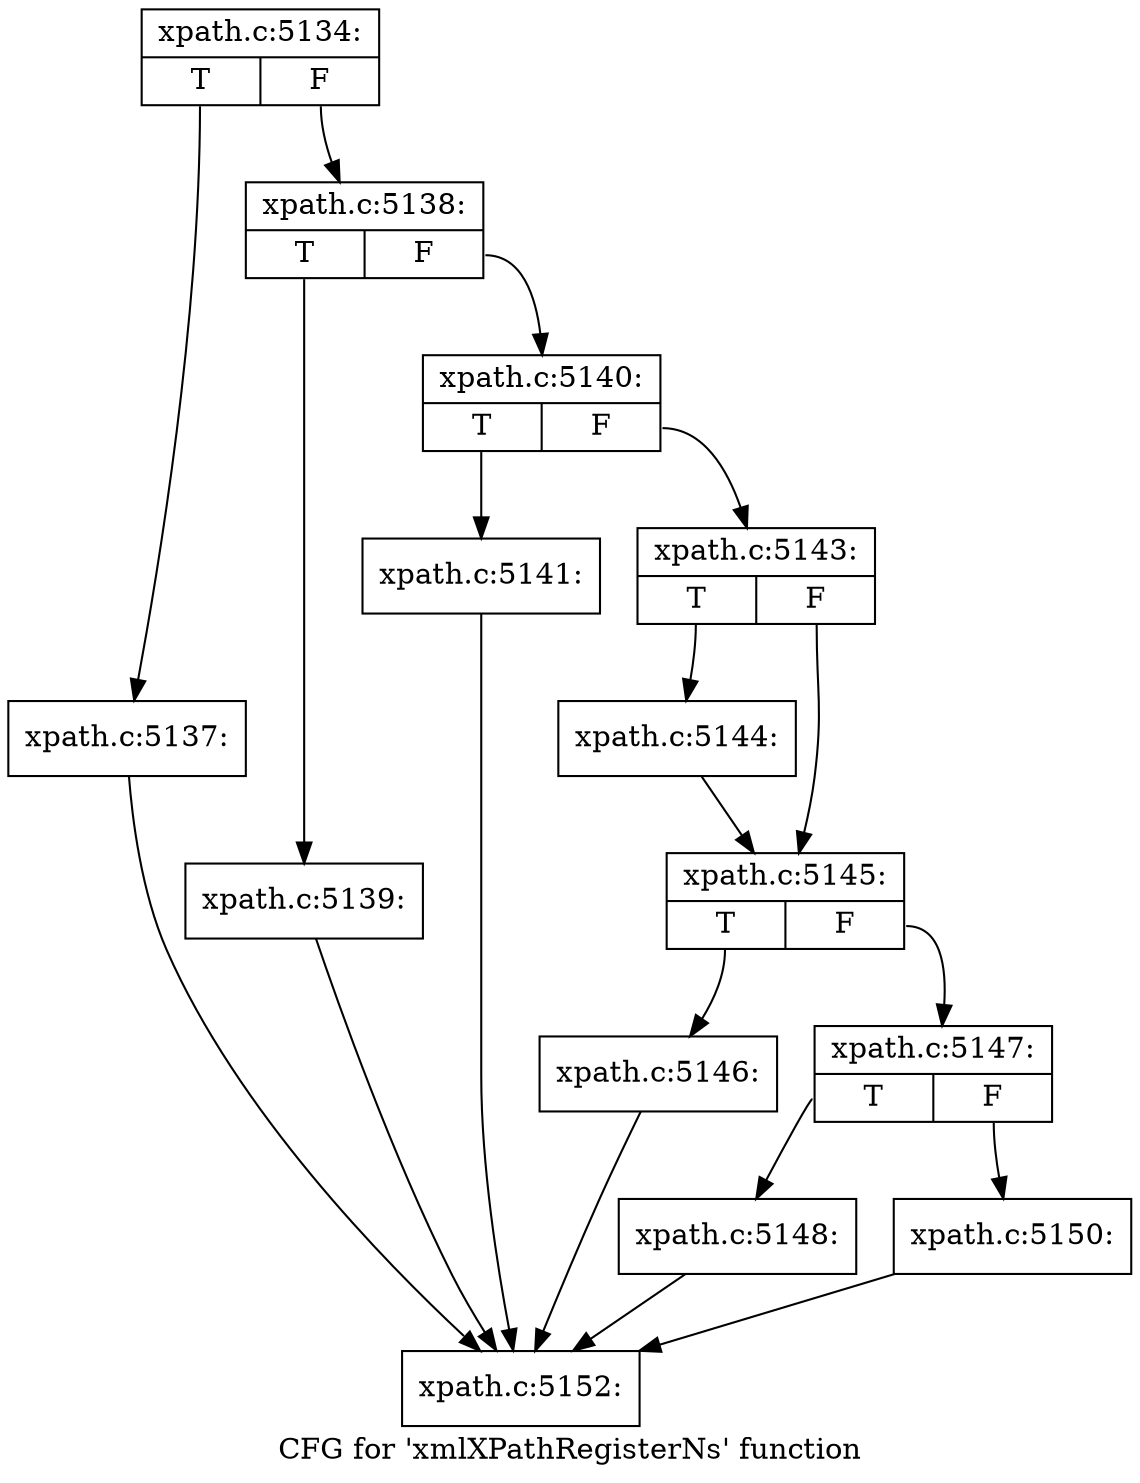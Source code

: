 digraph "CFG for 'xmlXPathRegisterNs' function" {
	label="CFG for 'xmlXPathRegisterNs' function";

	Node0x48908e0 [shape=record,label="{xpath.c:5134:|{<s0>T|<s1>F}}"];
	Node0x48908e0:s0 -> Node0x4891c50;
	Node0x48908e0:s1 -> Node0x4891ca0;
	Node0x4891c50 [shape=record,label="{xpath.c:5137:}"];
	Node0x4891c50 -> Node0x4891060;
	Node0x4891ca0 [shape=record,label="{xpath.c:5138:|{<s0>T|<s1>F}}"];
	Node0x4891ca0:s0 -> Node0x4892160;
	Node0x4891ca0:s1 -> Node0x48921b0;
	Node0x4892160 [shape=record,label="{xpath.c:5139:}"];
	Node0x4892160 -> Node0x4891060;
	Node0x48921b0 [shape=record,label="{xpath.c:5140:|{<s0>T|<s1>F}}"];
	Node0x48921b0:s0 -> Node0x4892670;
	Node0x48921b0:s1 -> Node0x48926c0;
	Node0x4892670 [shape=record,label="{xpath.c:5141:}"];
	Node0x4892670 -> Node0x4891060;
	Node0x48926c0 [shape=record,label="{xpath.c:5143:|{<s0>T|<s1>F}}"];
	Node0x48926c0:s0 -> Node0x4892d00;
	Node0x48926c0:s1 -> Node0x4892d50;
	Node0x4892d00 [shape=record,label="{xpath.c:5144:}"];
	Node0x4892d00 -> Node0x4892d50;
	Node0x4892d50 [shape=record,label="{xpath.c:5145:|{<s0>T|<s1>F}}"];
	Node0x4892d50:s0 -> Node0x4893540;
	Node0x4892d50:s1 -> Node0x4893590;
	Node0x4893540 [shape=record,label="{xpath.c:5146:}"];
	Node0x4893540 -> Node0x4891060;
	Node0x4893590 [shape=record,label="{xpath.c:5147:|{<s0>T|<s1>F}}"];
	Node0x4893590:s0 -> Node0x4893b80;
	Node0x4893590:s1 -> Node0x4893bd0;
	Node0x4893b80 [shape=record,label="{xpath.c:5148:}"];
	Node0x4893b80 -> Node0x4891060;
	Node0x4893bd0 [shape=record,label="{xpath.c:5150:}"];
	Node0x4893bd0 -> Node0x4891060;
	Node0x4891060 [shape=record,label="{xpath.c:5152:}"];
}
